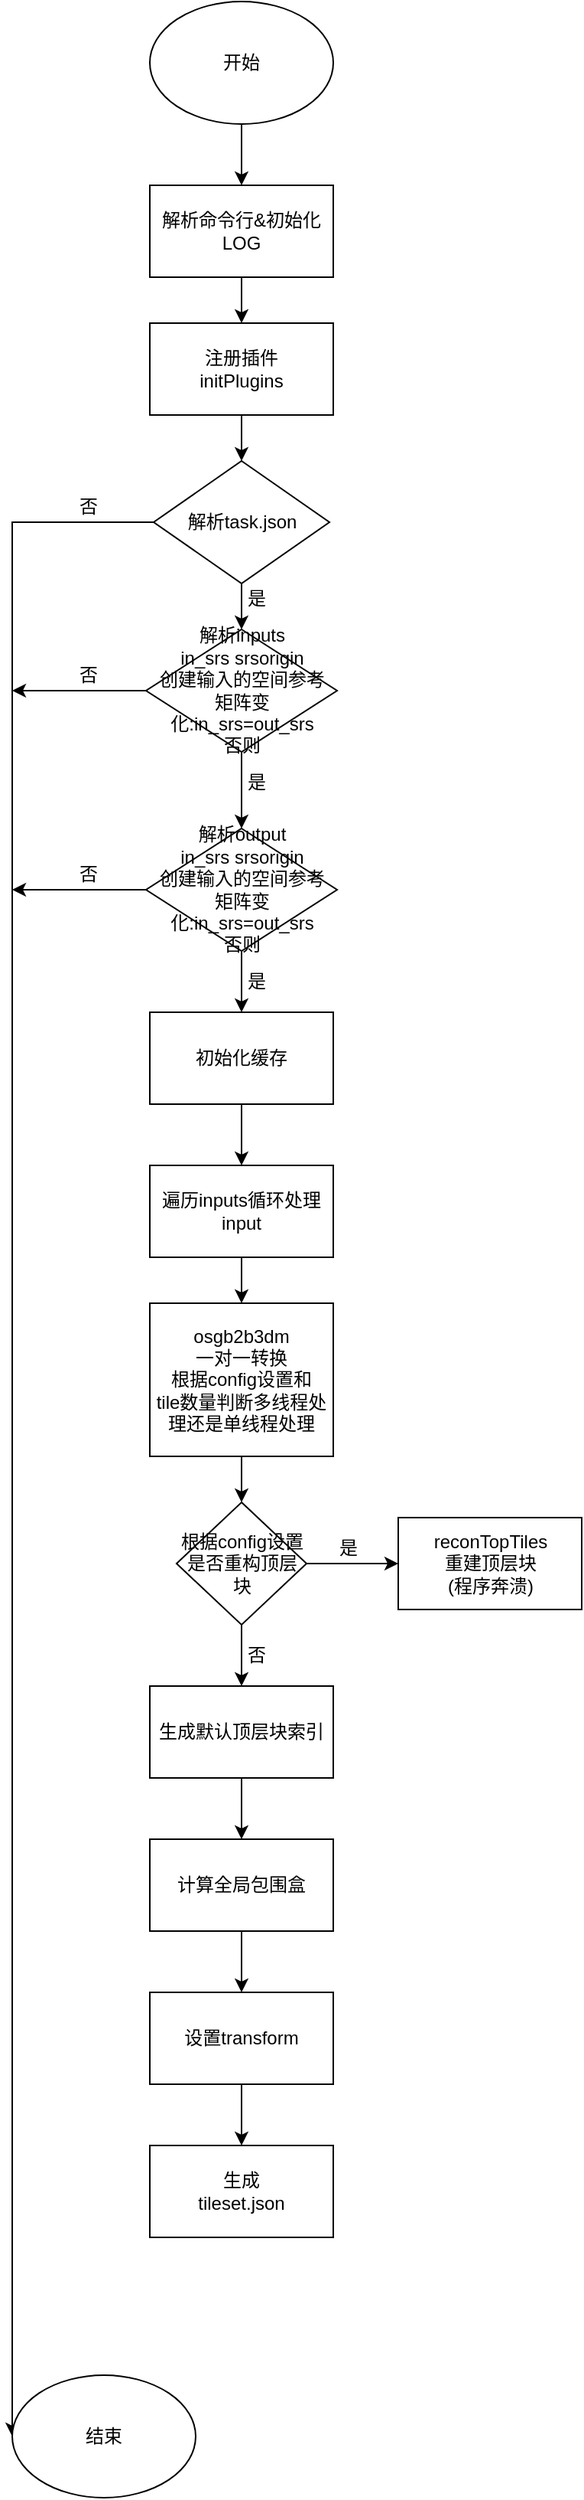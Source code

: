 <mxfile version="15.2.5" type="github">
  <diagram id="oej7wzWPO1qheC2RB6Ke" name="Page-1">
    <mxGraphModel dx="2014" dy="772" grid="1" gridSize="10" guides="1" tooltips="1" connect="1" arrows="1" fold="1" page="1" pageScale="1" pageWidth="827" pageHeight="1169" math="0" shadow="0">
      <root>
        <mxCell id="0" />
        <mxCell id="1" parent="0" />
        <mxCell id="tbrqV4_gTODMPYOUEHjS-3" value="" style="edgeStyle=orthogonalEdgeStyle;rounded=0;orthogonalLoop=1;jettySize=auto;html=1;" edge="1" parent="1" source="tbrqV4_gTODMPYOUEHjS-1" target="tbrqV4_gTODMPYOUEHjS-2">
          <mxGeometry relative="1" as="geometry" />
        </mxCell>
        <mxCell id="tbrqV4_gTODMPYOUEHjS-1" value="开始" style="ellipse;whiteSpace=wrap;html=1;" vertex="1" parent="1">
          <mxGeometry x="80" y="40" width="120" height="80" as="geometry" />
        </mxCell>
        <mxCell id="tbrqV4_gTODMPYOUEHjS-5" value="" style="edgeStyle=orthogonalEdgeStyle;rounded=0;orthogonalLoop=1;jettySize=auto;html=1;" edge="1" parent="1" source="tbrqV4_gTODMPYOUEHjS-2" target="tbrqV4_gTODMPYOUEHjS-4">
          <mxGeometry relative="1" as="geometry" />
        </mxCell>
        <mxCell id="tbrqV4_gTODMPYOUEHjS-2" value="解析命令行&amp;amp;初始化LOG" style="whiteSpace=wrap;html=1;" vertex="1" parent="1">
          <mxGeometry x="80" y="160" width="120" height="60" as="geometry" />
        </mxCell>
        <mxCell id="tbrqV4_gTODMPYOUEHjS-7" value="" style="edgeStyle=orthogonalEdgeStyle;rounded=0;orthogonalLoop=1;jettySize=auto;html=1;" edge="1" parent="1" source="tbrqV4_gTODMPYOUEHjS-4" target="tbrqV4_gTODMPYOUEHjS-6">
          <mxGeometry relative="1" as="geometry" />
        </mxCell>
        <mxCell id="tbrqV4_gTODMPYOUEHjS-4" value="注册插件&lt;br&gt;initPlugins" style="whiteSpace=wrap;html=1;" vertex="1" parent="1">
          <mxGeometry x="80" y="250" width="120" height="60" as="geometry" />
        </mxCell>
        <mxCell id="tbrqV4_gTODMPYOUEHjS-9" style="edgeStyle=orthogonalEdgeStyle;rounded=0;orthogonalLoop=1;jettySize=auto;html=1;exitX=0;exitY=0.5;exitDx=0;exitDy=0;entryX=0;entryY=0.5;entryDx=0;entryDy=0;" edge="1" parent="1" source="tbrqV4_gTODMPYOUEHjS-6" target="tbrqV4_gTODMPYOUEHjS-10">
          <mxGeometry relative="1" as="geometry">
            <mxPoint x="83" y="720" as="targetPoint" />
            <Array as="points">
              <mxPoint x="-10" y="380" />
              <mxPoint x="-10" y="710" />
            </Array>
          </mxGeometry>
        </mxCell>
        <mxCell id="tbrqV4_gTODMPYOUEHjS-14" value="" style="edgeStyle=orthogonalEdgeStyle;rounded=0;orthogonalLoop=1;jettySize=auto;html=1;" edge="1" parent="1" source="tbrqV4_gTODMPYOUEHjS-6" target="tbrqV4_gTODMPYOUEHjS-13">
          <mxGeometry relative="1" as="geometry" />
        </mxCell>
        <mxCell id="tbrqV4_gTODMPYOUEHjS-6" value="解析task.json" style="rhombus;whiteSpace=wrap;html=1;" vertex="1" parent="1">
          <mxGeometry x="82.5" y="340" width="115" height="80" as="geometry" />
        </mxCell>
        <mxCell id="tbrqV4_gTODMPYOUEHjS-10" value="结束" style="ellipse;whiteSpace=wrap;html=1;" vertex="1" parent="1">
          <mxGeometry x="-10" y="1590" width="120" height="80" as="geometry" />
        </mxCell>
        <mxCell id="tbrqV4_gTODMPYOUEHjS-11" value="否" style="text;html=1;strokeColor=none;fillColor=none;align=center;verticalAlign=middle;whiteSpace=wrap;rounded=0;" vertex="1" parent="1">
          <mxGeometry x="20" y="360" width="40" height="20" as="geometry" />
        </mxCell>
        <mxCell id="tbrqV4_gTODMPYOUEHjS-17" style="edgeStyle=orthogonalEdgeStyle;rounded=0;orthogonalLoop=1;jettySize=auto;html=1;exitX=0;exitY=0.5;exitDx=0;exitDy=0;" edge="1" parent="1" source="tbrqV4_gTODMPYOUEHjS-13">
          <mxGeometry relative="1" as="geometry">
            <mxPoint x="-10" y="490" as="targetPoint" />
          </mxGeometry>
        </mxCell>
        <mxCell id="tbrqV4_gTODMPYOUEHjS-20" value="" style="edgeStyle=orthogonalEdgeStyle;rounded=0;orthogonalLoop=1;jettySize=auto;html=1;" edge="1" parent="1" source="tbrqV4_gTODMPYOUEHjS-13" target="tbrqV4_gTODMPYOUEHjS-19">
          <mxGeometry relative="1" as="geometry" />
        </mxCell>
        <mxCell id="tbrqV4_gTODMPYOUEHjS-13" value="解析inputs&lt;br&gt;in_srs srsorigin&lt;br&gt;创建输入的空间参考&lt;br&gt;矩阵变化:in_srs=out_srs&lt;br&gt;否则&lt;br&gt;" style="rhombus;whiteSpace=wrap;html=1;" vertex="1" parent="1">
          <mxGeometry x="77.5" y="450" width="125" height="80" as="geometry" />
        </mxCell>
        <mxCell id="tbrqV4_gTODMPYOUEHjS-15" value="是" style="text;html=1;strokeColor=none;fillColor=none;align=center;verticalAlign=middle;whiteSpace=wrap;rounded=0;" vertex="1" parent="1">
          <mxGeometry x="130" y="420" width="40" height="20" as="geometry" />
        </mxCell>
        <mxCell id="tbrqV4_gTODMPYOUEHjS-18" value="否" style="text;html=1;strokeColor=none;fillColor=none;align=center;verticalAlign=middle;whiteSpace=wrap;rounded=0;" vertex="1" parent="1">
          <mxGeometry x="20" y="470" width="40" height="20" as="geometry" />
        </mxCell>
        <mxCell id="tbrqV4_gTODMPYOUEHjS-23" value="" style="edgeStyle=orthogonalEdgeStyle;rounded=0;orthogonalLoop=1;jettySize=auto;html=1;" edge="1" parent="1" source="tbrqV4_gTODMPYOUEHjS-19" target="tbrqV4_gTODMPYOUEHjS-22">
          <mxGeometry relative="1" as="geometry" />
        </mxCell>
        <mxCell id="tbrqV4_gTODMPYOUEHjS-38" style="edgeStyle=orthogonalEdgeStyle;rounded=0;orthogonalLoop=1;jettySize=auto;html=1;exitX=0;exitY=0.5;exitDx=0;exitDy=0;" edge="1" parent="1" source="tbrqV4_gTODMPYOUEHjS-19">
          <mxGeometry relative="1" as="geometry">
            <mxPoint x="-10" y="620" as="targetPoint" />
          </mxGeometry>
        </mxCell>
        <mxCell id="tbrqV4_gTODMPYOUEHjS-19" value="解析output&lt;br&gt;in_srs srsorigin&lt;br&gt;创建输入的空间参考&lt;br&gt;矩阵变化:in_srs=out_srs&lt;br&gt;否则" style="rhombus;whiteSpace=wrap;html=1;" vertex="1" parent="1">
          <mxGeometry x="77.5" y="580" width="125" height="80" as="geometry" />
        </mxCell>
        <mxCell id="tbrqV4_gTODMPYOUEHjS-21" value="是" style="text;html=1;strokeColor=none;fillColor=none;align=center;verticalAlign=middle;whiteSpace=wrap;rounded=0;" vertex="1" parent="1">
          <mxGeometry x="130" y="540" width="40" height="20" as="geometry" />
        </mxCell>
        <mxCell id="tbrqV4_gTODMPYOUEHjS-26" value="" style="edgeStyle=orthogonalEdgeStyle;rounded=0;orthogonalLoop=1;jettySize=auto;html=1;" edge="1" parent="1" source="tbrqV4_gTODMPYOUEHjS-22" target="tbrqV4_gTODMPYOUEHjS-25">
          <mxGeometry relative="1" as="geometry" />
        </mxCell>
        <mxCell id="tbrqV4_gTODMPYOUEHjS-22" value="初始化缓存" style="whiteSpace=wrap;html=1;" vertex="1" parent="1">
          <mxGeometry x="80" y="700" width="120" height="60" as="geometry" />
        </mxCell>
        <mxCell id="tbrqV4_gTODMPYOUEHjS-24" value="是" style="text;html=1;strokeColor=none;fillColor=none;align=center;verticalAlign=middle;whiteSpace=wrap;rounded=0;" vertex="1" parent="1">
          <mxGeometry x="130" y="670" width="40" height="20" as="geometry" />
        </mxCell>
        <mxCell id="tbrqV4_gTODMPYOUEHjS-28" value="" style="edgeStyle=orthogonalEdgeStyle;rounded=0;orthogonalLoop=1;jettySize=auto;html=1;" edge="1" parent="1" source="tbrqV4_gTODMPYOUEHjS-25" target="tbrqV4_gTODMPYOUEHjS-27">
          <mxGeometry relative="1" as="geometry" />
        </mxCell>
        <mxCell id="tbrqV4_gTODMPYOUEHjS-25" value="遍历inputs循环处理input" style="whiteSpace=wrap;html=1;" vertex="1" parent="1">
          <mxGeometry x="80" y="800" width="120" height="60" as="geometry" />
        </mxCell>
        <mxCell id="tbrqV4_gTODMPYOUEHjS-30" value="" style="edgeStyle=orthogonalEdgeStyle;rounded=0;orthogonalLoop=1;jettySize=auto;html=1;" edge="1" parent="1" source="tbrqV4_gTODMPYOUEHjS-27" target="tbrqV4_gTODMPYOUEHjS-29">
          <mxGeometry relative="1" as="geometry" />
        </mxCell>
        <mxCell id="tbrqV4_gTODMPYOUEHjS-27" value="osgb2b3dm&lt;br&gt;一对一转换&lt;br&gt;根据config设置和&lt;br&gt;tile数量判断多线程处理还是单线程处理" style="whiteSpace=wrap;html=1;" vertex="1" parent="1">
          <mxGeometry x="80" y="890" width="120" height="100" as="geometry" />
        </mxCell>
        <mxCell id="tbrqV4_gTODMPYOUEHjS-32" value="" style="edgeStyle=orthogonalEdgeStyle;rounded=0;orthogonalLoop=1;jettySize=auto;html=1;" edge="1" parent="1" source="tbrqV4_gTODMPYOUEHjS-29" target="tbrqV4_gTODMPYOUEHjS-31">
          <mxGeometry relative="1" as="geometry" />
        </mxCell>
        <mxCell id="tbrqV4_gTODMPYOUEHjS-35" value="" style="edgeStyle=orthogonalEdgeStyle;rounded=0;orthogonalLoop=1;jettySize=auto;html=1;" edge="1" parent="1" source="tbrqV4_gTODMPYOUEHjS-29" target="tbrqV4_gTODMPYOUEHjS-34">
          <mxGeometry relative="1" as="geometry" />
        </mxCell>
        <mxCell id="tbrqV4_gTODMPYOUEHjS-29" value="根据config设置&lt;br&gt;是否重构顶层块" style="rhombus;whiteSpace=wrap;html=1;" vertex="1" parent="1">
          <mxGeometry x="97.5" y="1020" width="85" height="80" as="geometry" />
        </mxCell>
        <mxCell id="tbrqV4_gTODMPYOUEHjS-31" value="reconTopTiles&lt;br&gt;重建顶层块&lt;br&gt;(程序奔溃)" style="whiteSpace=wrap;html=1;" vertex="1" parent="1">
          <mxGeometry x="242.5" y="1030" width="120" height="60" as="geometry" />
        </mxCell>
        <mxCell id="tbrqV4_gTODMPYOUEHjS-33" value="是" style="text;html=1;strokeColor=none;fillColor=none;align=center;verticalAlign=middle;whiteSpace=wrap;rounded=0;" vertex="1" parent="1">
          <mxGeometry x="190" y="1040" width="40" height="20" as="geometry" />
        </mxCell>
        <mxCell id="tbrqV4_gTODMPYOUEHjS-41" value="" style="edgeStyle=orthogonalEdgeStyle;rounded=0;orthogonalLoop=1;jettySize=auto;html=1;" edge="1" parent="1" source="tbrqV4_gTODMPYOUEHjS-34" target="tbrqV4_gTODMPYOUEHjS-40">
          <mxGeometry relative="1" as="geometry" />
        </mxCell>
        <mxCell id="tbrqV4_gTODMPYOUEHjS-34" value="生成默认顶层块索引" style="whiteSpace=wrap;html=1;" vertex="1" parent="1">
          <mxGeometry x="80" y="1140" width="120" height="60" as="geometry" />
        </mxCell>
        <mxCell id="tbrqV4_gTODMPYOUEHjS-36" value="否" style="text;html=1;strokeColor=none;fillColor=none;align=center;verticalAlign=middle;whiteSpace=wrap;rounded=0;" vertex="1" parent="1">
          <mxGeometry x="130" y="1110" width="40" height="20" as="geometry" />
        </mxCell>
        <mxCell id="tbrqV4_gTODMPYOUEHjS-39" value="否" style="text;html=1;strokeColor=none;fillColor=none;align=center;verticalAlign=middle;whiteSpace=wrap;rounded=0;" vertex="1" parent="1">
          <mxGeometry x="20" y="600" width="40" height="20" as="geometry" />
        </mxCell>
        <mxCell id="tbrqV4_gTODMPYOUEHjS-43" value="" style="edgeStyle=orthogonalEdgeStyle;rounded=0;orthogonalLoop=1;jettySize=auto;html=1;" edge="1" parent="1" source="tbrqV4_gTODMPYOUEHjS-40" target="tbrqV4_gTODMPYOUEHjS-42">
          <mxGeometry relative="1" as="geometry" />
        </mxCell>
        <mxCell id="tbrqV4_gTODMPYOUEHjS-40" value="计算全局包围盒" style="whiteSpace=wrap;html=1;" vertex="1" parent="1">
          <mxGeometry x="80" y="1240" width="120" height="60" as="geometry" />
        </mxCell>
        <mxCell id="tbrqV4_gTODMPYOUEHjS-45" value="" style="edgeStyle=orthogonalEdgeStyle;rounded=0;orthogonalLoop=1;jettySize=auto;html=1;" edge="1" parent="1" source="tbrqV4_gTODMPYOUEHjS-42" target="tbrqV4_gTODMPYOUEHjS-44">
          <mxGeometry relative="1" as="geometry" />
        </mxCell>
        <mxCell id="tbrqV4_gTODMPYOUEHjS-42" value="设置transform" style="whiteSpace=wrap;html=1;" vertex="1" parent="1">
          <mxGeometry x="80" y="1340" width="120" height="60" as="geometry" />
        </mxCell>
        <mxCell id="tbrqV4_gTODMPYOUEHjS-44" value="生成&lt;br&gt;tileset.json" style="whiteSpace=wrap;html=1;" vertex="1" parent="1">
          <mxGeometry x="80" y="1440" width="120" height="60" as="geometry" />
        </mxCell>
      </root>
    </mxGraphModel>
  </diagram>
</mxfile>
